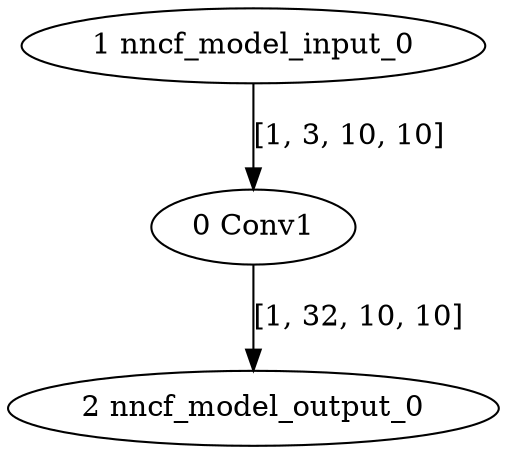 strict digraph  {
"0 Conv1" [id=0, type=Conv];
"1 nncf_model_input_0" [id=1, type=nncf_model_input];
"2 nncf_model_output_0" [id=2, type=nncf_model_output];
"0 Conv1" -> "2 nncf_model_output_0"  [label="[1, 32, 10, 10]", style=solid];
"1 nncf_model_input_0" -> "0 Conv1"  [label="[1, 3, 10, 10]", style=solid];
}
